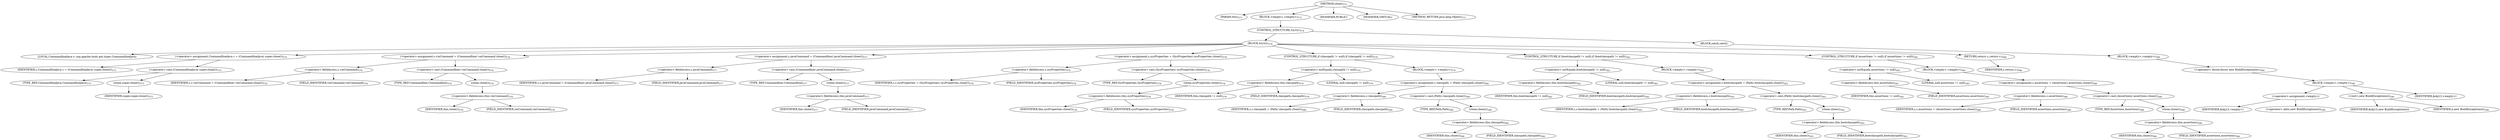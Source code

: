 digraph "clone" {  
"1058" [label = <(METHOD,clone)<SUB>573</SUB>> ]
"1059" [label = <(PARAM,this)<SUB>573</SUB>> ]
"1060" [label = <(BLOCK,&lt;empty&gt;,&lt;empty&gt;)<SUB>573</SUB>> ]
"1061" [label = <(CONTROL_STRUCTURE,try,try)<SUB>574</SUB>> ]
"1062" [label = <(BLOCK,try,try)<SUB>574</SUB>> ]
"1063" [label = <(LOCAL,CommandlineJava c: org.apache.tools.ant.types.CommandlineJava)> ]
"1064" [label = <(&lt;operator&gt;.assignment,CommandlineJava c = (CommandlineJava) super.clone())<SUB>575</SUB>> ]
"1065" [label = <(IDENTIFIER,c,CommandlineJava c = (CommandlineJava) super.clone())<SUB>575</SUB>> ]
"1066" [label = <(&lt;operator&gt;.cast,(CommandlineJava) super.clone())<SUB>575</SUB>> ]
"1067" [label = <(TYPE_REF,CommandlineJava,CommandlineJava)<SUB>575</SUB>> ]
"1068" [label = <(clone,super.clone())<SUB>575</SUB>> ]
"1069" [label = <(IDENTIFIER,super,super.clone())<SUB>575</SUB>> ]
"1070" [label = <(&lt;operator&gt;.assignment,c.vmCommand = (Commandline) vmCommand.clone())<SUB>576</SUB>> ]
"1071" [label = <(&lt;operator&gt;.fieldAccess,c.vmCommand)<SUB>576</SUB>> ]
"1072" [label = <(IDENTIFIER,c,c.vmCommand = (Commandline) vmCommand.clone())<SUB>576</SUB>> ]
"1073" [label = <(FIELD_IDENTIFIER,vmCommand,vmCommand)<SUB>576</SUB>> ]
"1074" [label = <(&lt;operator&gt;.cast,(Commandline) vmCommand.clone())<SUB>576</SUB>> ]
"1075" [label = <(TYPE_REF,Commandline,Commandline)<SUB>576</SUB>> ]
"1076" [label = <(clone,clone())<SUB>576</SUB>> ]
"1077" [label = <(&lt;operator&gt;.fieldAccess,this.vmCommand)<SUB>576</SUB>> ]
"1078" [label = <(IDENTIFIER,this,clone())<SUB>576</SUB>> ]
"1079" [label = <(FIELD_IDENTIFIER,vmCommand,vmCommand)<SUB>576</SUB>> ]
"1080" [label = <(&lt;operator&gt;.assignment,c.javaCommand = (Commandline) javaCommand.clone())<SUB>577</SUB>> ]
"1081" [label = <(&lt;operator&gt;.fieldAccess,c.javaCommand)<SUB>577</SUB>> ]
"1082" [label = <(IDENTIFIER,c,c.javaCommand = (Commandline) javaCommand.clone())<SUB>577</SUB>> ]
"1083" [label = <(FIELD_IDENTIFIER,javaCommand,javaCommand)<SUB>577</SUB>> ]
"1084" [label = <(&lt;operator&gt;.cast,(Commandline) javaCommand.clone())<SUB>577</SUB>> ]
"1085" [label = <(TYPE_REF,Commandline,Commandline)<SUB>577</SUB>> ]
"1086" [label = <(clone,clone())<SUB>577</SUB>> ]
"1087" [label = <(&lt;operator&gt;.fieldAccess,this.javaCommand)<SUB>577</SUB>> ]
"1088" [label = <(IDENTIFIER,this,clone())<SUB>577</SUB>> ]
"1089" [label = <(FIELD_IDENTIFIER,javaCommand,javaCommand)<SUB>577</SUB>> ]
"1090" [label = <(&lt;operator&gt;.assignment,c.sysProperties = (SysProperties) sysProperties.clone())<SUB>578</SUB>> ]
"1091" [label = <(&lt;operator&gt;.fieldAccess,c.sysProperties)<SUB>578</SUB>> ]
"1092" [label = <(IDENTIFIER,c,c.sysProperties = (SysProperties) sysProperties.clone())<SUB>578</SUB>> ]
"1093" [label = <(FIELD_IDENTIFIER,sysProperties,sysProperties)<SUB>578</SUB>> ]
"1094" [label = <(&lt;operator&gt;.cast,(SysProperties) sysProperties.clone())<SUB>578</SUB>> ]
"1095" [label = <(TYPE_REF,SysProperties,SysProperties)<SUB>578</SUB>> ]
"1096" [label = <(clone,sysProperties.clone())<SUB>578</SUB>> ]
"1097" [label = <(&lt;operator&gt;.fieldAccess,this.sysProperties)<SUB>578</SUB>> ]
"1098" [label = <(IDENTIFIER,this,sysProperties.clone())<SUB>578</SUB>> ]
"1099" [label = <(FIELD_IDENTIFIER,sysProperties,sysProperties)<SUB>578</SUB>> ]
"1100" [label = <(CONTROL_STRUCTURE,if (classpath != null),if (classpath != null))<SUB>579</SUB>> ]
"1101" [label = <(&lt;operator&gt;.notEquals,classpath != null)<SUB>579</SUB>> ]
"1102" [label = <(&lt;operator&gt;.fieldAccess,this.classpath)<SUB>579</SUB>> ]
"1103" [label = <(IDENTIFIER,this,classpath != null)<SUB>579</SUB>> ]
"1104" [label = <(FIELD_IDENTIFIER,classpath,classpath)<SUB>579</SUB>> ]
"1105" [label = <(LITERAL,null,classpath != null)<SUB>579</SUB>> ]
"1106" [label = <(BLOCK,&lt;empty&gt;,&lt;empty&gt;)<SUB>579</SUB>> ]
"1107" [label = <(&lt;operator&gt;.assignment,c.classpath = (Path) classpath.clone())<SUB>580</SUB>> ]
"1108" [label = <(&lt;operator&gt;.fieldAccess,c.classpath)<SUB>580</SUB>> ]
"1109" [label = <(IDENTIFIER,c,c.classpath = (Path) classpath.clone())<SUB>580</SUB>> ]
"1110" [label = <(FIELD_IDENTIFIER,classpath,classpath)<SUB>580</SUB>> ]
"1111" [label = <(&lt;operator&gt;.cast,(Path) classpath.clone())<SUB>580</SUB>> ]
"1112" [label = <(TYPE_REF,Path,Path)<SUB>580</SUB>> ]
"1113" [label = <(clone,clone())<SUB>580</SUB>> ]
"1114" [label = <(&lt;operator&gt;.fieldAccess,this.classpath)<SUB>580</SUB>> ]
"1115" [label = <(IDENTIFIER,this,clone())<SUB>580</SUB>> ]
"1116" [label = <(FIELD_IDENTIFIER,classpath,classpath)<SUB>580</SUB>> ]
"1117" [label = <(CONTROL_STRUCTURE,if (bootclasspath != null),if (bootclasspath != null))<SUB>582</SUB>> ]
"1118" [label = <(&lt;operator&gt;.notEquals,bootclasspath != null)<SUB>582</SUB>> ]
"1119" [label = <(&lt;operator&gt;.fieldAccess,this.bootclasspath)<SUB>582</SUB>> ]
"1120" [label = <(IDENTIFIER,this,bootclasspath != null)<SUB>582</SUB>> ]
"1121" [label = <(FIELD_IDENTIFIER,bootclasspath,bootclasspath)<SUB>582</SUB>> ]
"1122" [label = <(LITERAL,null,bootclasspath != null)<SUB>582</SUB>> ]
"1123" [label = <(BLOCK,&lt;empty&gt;,&lt;empty&gt;)<SUB>582</SUB>> ]
"1124" [label = <(&lt;operator&gt;.assignment,c.bootclasspath = (Path) bootclasspath.clone())<SUB>583</SUB>> ]
"1125" [label = <(&lt;operator&gt;.fieldAccess,c.bootclasspath)<SUB>583</SUB>> ]
"1126" [label = <(IDENTIFIER,c,c.bootclasspath = (Path) bootclasspath.clone())<SUB>583</SUB>> ]
"1127" [label = <(FIELD_IDENTIFIER,bootclasspath,bootclasspath)<SUB>583</SUB>> ]
"1128" [label = <(&lt;operator&gt;.cast,(Path) bootclasspath.clone())<SUB>583</SUB>> ]
"1129" [label = <(TYPE_REF,Path,Path)<SUB>583</SUB>> ]
"1130" [label = <(clone,clone())<SUB>583</SUB>> ]
"1131" [label = <(&lt;operator&gt;.fieldAccess,this.bootclasspath)<SUB>583</SUB>> ]
"1132" [label = <(IDENTIFIER,this,clone())<SUB>583</SUB>> ]
"1133" [label = <(FIELD_IDENTIFIER,bootclasspath,bootclasspath)<SUB>583</SUB>> ]
"1134" [label = <(CONTROL_STRUCTURE,if (assertions != null),if (assertions != null))<SUB>585</SUB>> ]
"1135" [label = <(&lt;operator&gt;.notEquals,assertions != null)<SUB>585</SUB>> ]
"1136" [label = <(&lt;operator&gt;.fieldAccess,this.assertions)<SUB>585</SUB>> ]
"1137" [label = <(IDENTIFIER,this,assertions != null)<SUB>585</SUB>> ]
"1138" [label = <(FIELD_IDENTIFIER,assertions,assertions)<SUB>585</SUB>> ]
"1139" [label = <(LITERAL,null,assertions != null)<SUB>585</SUB>> ]
"1140" [label = <(BLOCK,&lt;empty&gt;,&lt;empty&gt;)<SUB>585</SUB>> ]
"1141" [label = <(&lt;operator&gt;.assignment,c.assertions = (Assertions) assertions.clone())<SUB>586</SUB>> ]
"1142" [label = <(&lt;operator&gt;.fieldAccess,c.assertions)<SUB>586</SUB>> ]
"1143" [label = <(IDENTIFIER,c,c.assertions = (Assertions) assertions.clone())<SUB>586</SUB>> ]
"1144" [label = <(FIELD_IDENTIFIER,assertions,assertions)<SUB>586</SUB>> ]
"1145" [label = <(&lt;operator&gt;.cast,(Assertions) assertions.clone())<SUB>586</SUB>> ]
"1146" [label = <(TYPE_REF,Assertions,Assertions)<SUB>586</SUB>> ]
"1147" [label = <(clone,clone())<SUB>586</SUB>> ]
"1148" [label = <(&lt;operator&gt;.fieldAccess,this.assertions)<SUB>586</SUB>> ]
"1149" [label = <(IDENTIFIER,this,clone())<SUB>586</SUB>> ]
"1150" [label = <(FIELD_IDENTIFIER,assertions,assertions)<SUB>586</SUB>> ]
"1151" [label = <(RETURN,return c;,return c;)<SUB>588</SUB>> ]
"1152" [label = <(IDENTIFIER,c,return c;)<SUB>588</SUB>> ]
"1153" [label = <(BLOCK,catch,catch)> ]
"1154" [label = <(BLOCK,&lt;empty&gt;,&lt;empty&gt;)<SUB>589</SUB>> ]
"1155" [label = <(&lt;operator&gt;.throw,throw new BuildException(e);)<SUB>590</SUB>> ]
"1156" [label = <(BLOCK,&lt;empty&gt;,&lt;empty&gt;)<SUB>590</SUB>> ]
"1157" [label = <(&lt;operator&gt;.assignment,&lt;empty&gt;)> ]
"1158" [label = <(IDENTIFIER,$obj13,&lt;empty&gt;)> ]
"1159" [label = <(&lt;operator&gt;.alloc,new BuildException(e))<SUB>590</SUB>> ]
"1160" [label = <(&lt;init&gt;,new BuildException(e))<SUB>590</SUB>> ]
"1161" [label = <(IDENTIFIER,$obj13,new BuildException(e))> ]
"1162" [label = <(IDENTIFIER,e,new BuildException(e))<SUB>590</SUB>> ]
"1163" [label = <(IDENTIFIER,$obj13,&lt;empty&gt;)> ]
"1164" [label = <(MODIFIER,PUBLIC)> ]
"1165" [label = <(MODIFIER,VIRTUAL)> ]
"1166" [label = <(METHOD_RETURN,java.lang.Object)<SUB>573</SUB>> ]
  "1058" -> "1059" 
  "1058" -> "1060" 
  "1058" -> "1164" 
  "1058" -> "1165" 
  "1058" -> "1166" 
  "1060" -> "1061" 
  "1061" -> "1062" 
  "1061" -> "1153" 
  "1062" -> "1063" 
  "1062" -> "1064" 
  "1062" -> "1070" 
  "1062" -> "1080" 
  "1062" -> "1090" 
  "1062" -> "1100" 
  "1062" -> "1117" 
  "1062" -> "1134" 
  "1062" -> "1151" 
  "1064" -> "1065" 
  "1064" -> "1066" 
  "1066" -> "1067" 
  "1066" -> "1068" 
  "1068" -> "1069" 
  "1070" -> "1071" 
  "1070" -> "1074" 
  "1071" -> "1072" 
  "1071" -> "1073" 
  "1074" -> "1075" 
  "1074" -> "1076" 
  "1076" -> "1077" 
  "1077" -> "1078" 
  "1077" -> "1079" 
  "1080" -> "1081" 
  "1080" -> "1084" 
  "1081" -> "1082" 
  "1081" -> "1083" 
  "1084" -> "1085" 
  "1084" -> "1086" 
  "1086" -> "1087" 
  "1087" -> "1088" 
  "1087" -> "1089" 
  "1090" -> "1091" 
  "1090" -> "1094" 
  "1091" -> "1092" 
  "1091" -> "1093" 
  "1094" -> "1095" 
  "1094" -> "1096" 
  "1096" -> "1097" 
  "1097" -> "1098" 
  "1097" -> "1099" 
  "1100" -> "1101" 
  "1100" -> "1106" 
  "1101" -> "1102" 
  "1101" -> "1105" 
  "1102" -> "1103" 
  "1102" -> "1104" 
  "1106" -> "1107" 
  "1107" -> "1108" 
  "1107" -> "1111" 
  "1108" -> "1109" 
  "1108" -> "1110" 
  "1111" -> "1112" 
  "1111" -> "1113" 
  "1113" -> "1114" 
  "1114" -> "1115" 
  "1114" -> "1116" 
  "1117" -> "1118" 
  "1117" -> "1123" 
  "1118" -> "1119" 
  "1118" -> "1122" 
  "1119" -> "1120" 
  "1119" -> "1121" 
  "1123" -> "1124" 
  "1124" -> "1125" 
  "1124" -> "1128" 
  "1125" -> "1126" 
  "1125" -> "1127" 
  "1128" -> "1129" 
  "1128" -> "1130" 
  "1130" -> "1131" 
  "1131" -> "1132" 
  "1131" -> "1133" 
  "1134" -> "1135" 
  "1134" -> "1140" 
  "1135" -> "1136" 
  "1135" -> "1139" 
  "1136" -> "1137" 
  "1136" -> "1138" 
  "1140" -> "1141" 
  "1141" -> "1142" 
  "1141" -> "1145" 
  "1142" -> "1143" 
  "1142" -> "1144" 
  "1145" -> "1146" 
  "1145" -> "1147" 
  "1147" -> "1148" 
  "1148" -> "1149" 
  "1148" -> "1150" 
  "1151" -> "1152" 
  "1153" -> "1154" 
  "1154" -> "1155" 
  "1155" -> "1156" 
  "1156" -> "1157" 
  "1156" -> "1160" 
  "1156" -> "1163" 
  "1157" -> "1158" 
  "1157" -> "1159" 
  "1160" -> "1161" 
  "1160" -> "1162" 
}
